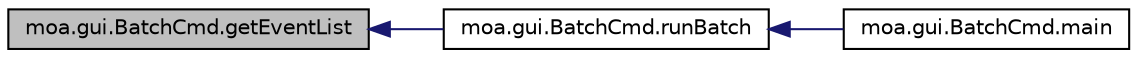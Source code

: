 digraph G
{
  edge [fontname="Helvetica",fontsize="10",labelfontname="Helvetica",labelfontsize="10"];
  node [fontname="Helvetica",fontsize="10",shape=record];
  rankdir=LR;
  Node1 [label="moa.gui.BatchCmd.getEventList",height=0.2,width=0.4,color="black", fillcolor="grey75", style="filled" fontcolor="black"];
  Node1 -> Node2 [dir=back,color="midnightblue",fontsize="10",style="solid",fontname="Helvetica"];
  Node2 [label="moa.gui.BatchCmd.runBatch",height=0.2,width=0.4,color="black", fillcolor="white", style="filled",URL="$classmoa_1_1gui_1_1BatchCmd.html#af9137227d01326b41478389e81c1f8bc"];
  Node2 -> Node3 [dir=back,color="midnightblue",fontsize="10",style="solid",fontname="Helvetica"];
  Node3 [label="moa.gui.BatchCmd.main",height=0.2,width=0.4,color="black", fillcolor="white", style="filled",URL="$classmoa_1_1gui_1_1BatchCmd.html#a4dea1e64cc2bd155a4c71c04890b383f"];
}
